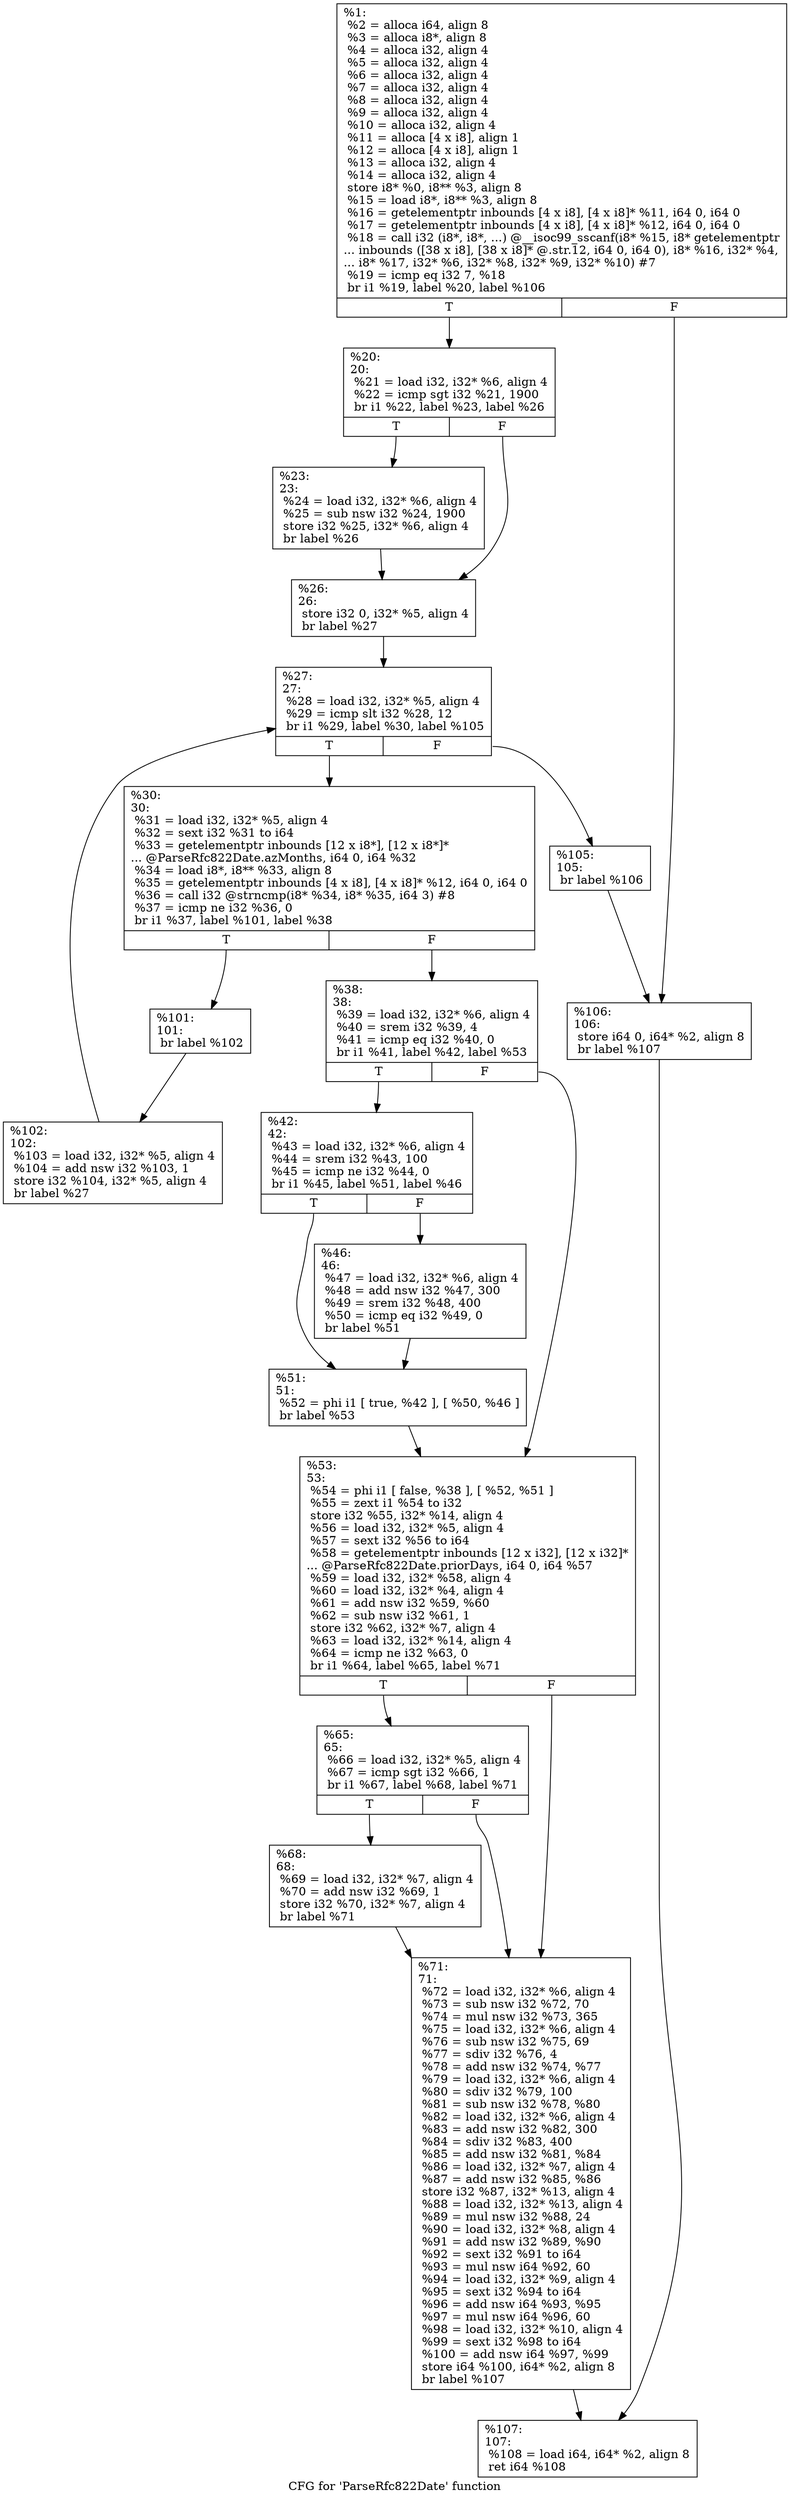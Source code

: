 digraph "CFG for 'ParseRfc822Date' function" {
	label="CFG for 'ParseRfc822Date' function";

	Node0x1688e40 [shape=record,label="{%1:\l  %2 = alloca i64, align 8\l  %3 = alloca i8*, align 8\l  %4 = alloca i32, align 4\l  %5 = alloca i32, align 4\l  %6 = alloca i32, align 4\l  %7 = alloca i32, align 4\l  %8 = alloca i32, align 4\l  %9 = alloca i32, align 4\l  %10 = alloca i32, align 4\l  %11 = alloca [4 x i8], align 1\l  %12 = alloca [4 x i8], align 1\l  %13 = alloca i32, align 4\l  %14 = alloca i32, align 4\l  store i8* %0, i8** %3, align 8\l  %15 = load i8*, i8** %3, align 8\l  %16 = getelementptr inbounds [4 x i8], [4 x i8]* %11, i64 0, i64 0\l  %17 = getelementptr inbounds [4 x i8], [4 x i8]* %12, i64 0, i64 0\l  %18 = call i32 (i8*, i8*, ...) @__isoc99_sscanf(i8* %15, i8* getelementptr\l... inbounds ([38 x i8], [38 x i8]* @.str.12, i64 0, i64 0), i8* %16, i32* %4,\l... i8* %17, i32* %6, i32* %8, i32* %9, i32* %10) #7\l  %19 = icmp eq i32 7, %18\l  br i1 %19, label %20, label %106\l|{<s0>T|<s1>F}}"];
	Node0x1688e40:s0 -> Node0x16893a0;
	Node0x1688e40:s1 -> Node0x16893f0;
	Node0x16893a0 [shape=record,label="{%20:\l20:                                               \l  %21 = load i32, i32* %6, align 4\l  %22 = icmp sgt i32 %21, 1900\l  br i1 %22, label %23, label %26\l|{<s0>T|<s1>F}}"];
	Node0x16893a0:s0 -> Node0x1689520;
	Node0x16893a0:s1 -> Node0x1689570;
	Node0x1689520 [shape=record,label="{%23:\l23:                                               \l  %24 = load i32, i32* %6, align 4\l  %25 = sub nsw i32 %24, 1900\l  store i32 %25, i32* %6, align 4\l  br label %26\l}"];
	Node0x1689520 -> Node0x1689570;
	Node0x1689570 [shape=record,label="{%26:\l26:                                               \l  store i32 0, i32* %5, align 4\l  br label %27\l}"];
	Node0x1689570 -> Node0x1689770;
	Node0x1689770 [shape=record,label="{%27:\l27:                                               \l  %28 = load i32, i32* %5, align 4\l  %29 = icmp slt i32 %28, 12\l  br i1 %29, label %30, label %105\l|{<s0>T|<s1>F}}"];
	Node0x1689770:s0 -> Node0x1689860;
	Node0x1689770:s1 -> Node0x16898b0;
	Node0x1689860 [shape=record,label="{%30:\l30:                                               \l  %31 = load i32, i32* %5, align 4\l  %32 = sext i32 %31 to i64\l  %33 = getelementptr inbounds [12 x i8*], [12 x i8*]*\l... @ParseRfc822Date.azMonths, i64 0, i64 %32\l  %34 = load i8*, i8** %33, align 8\l  %35 = getelementptr inbounds [4 x i8], [4 x i8]* %12, i64 0, i64 0\l  %36 = call i32 @strncmp(i8* %34, i8* %35, i64 3) #8\l  %37 = icmp ne i32 %36, 0\l  br i1 %37, label %101, label %38\l|{<s0>T|<s1>F}}"];
	Node0x1689860:s0 -> Node0x1689e60;
	Node0x1689860:s1 -> Node0x1689eb0;
	Node0x1689eb0 [shape=record,label="{%38:\l38:                                               \l  %39 = load i32, i32* %6, align 4\l  %40 = srem i32 %39, 4\l  %41 = icmp eq i32 %40, 0\l  br i1 %41, label %42, label %53\l|{<s0>T|<s1>F}}"];
	Node0x1689eb0:s0 -> Node0x168a0b0;
	Node0x1689eb0:s1 -> Node0x168a100;
	Node0x168a0b0 [shape=record,label="{%42:\l42:                                               \l  %43 = load i32, i32* %6, align 4\l  %44 = srem i32 %43, 100\l  %45 = icmp ne i32 %44, 0\l  br i1 %45, label %51, label %46\l|{<s0>T|<s1>F}}"];
	Node0x168a0b0:s0 -> Node0x168a330;
	Node0x168a0b0:s1 -> Node0x168a380;
	Node0x168a380 [shape=record,label="{%46:\l46:                                               \l  %47 = load i32, i32* %6, align 4\l  %48 = add nsw i32 %47, 300\l  %49 = srem i32 %48, 400\l  %50 = icmp eq i32 %49, 0\l  br label %51\l}"];
	Node0x168a380 -> Node0x168a330;
	Node0x168a330 [shape=record,label="{%51:\l51:                                               \l  %52 = phi i1 [ true, %42 ], [ %50, %46 ]\l  br label %53\l}"];
	Node0x168a330 -> Node0x168a100;
	Node0x168a100 [shape=record,label="{%53:\l53:                                               \l  %54 = phi i1 [ false, %38 ], [ %52, %51 ]\l  %55 = zext i1 %54 to i32\l  store i32 %55, i32* %14, align 4\l  %56 = load i32, i32* %5, align 4\l  %57 = sext i32 %56 to i64\l  %58 = getelementptr inbounds [12 x i32], [12 x i32]*\l... @ParseRfc822Date.priorDays, i64 0, i64 %57\l  %59 = load i32, i32* %58, align 4\l  %60 = load i32, i32* %4, align 4\l  %61 = add nsw i32 %59, %60\l  %62 = sub nsw i32 %61, 1\l  store i32 %62, i32* %7, align 4\l  %63 = load i32, i32* %14, align 4\l  %64 = icmp ne i32 %63, 0\l  br i1 %64, label %65, label %71\l|{<s0>T|<s1>F}}"];
	Node0x168a100:s0 -> Node0x168ad80;
	Node0x168a100:s1 -> Node0x168add0;
	Node0x168ad80 [shape=record,label="{%65:\l65:                                               \l  %66 = load i32, i32* %5, align 4\l  %67 = icmp sgt i32 %66, 1\l  br i1 %67, label %68, label %71\l|{<s0>T|<s1>F}}"];
	Node0x168ad80:s0 -> Node0x168af80;
	Node0x168ad80:s1 -> Node0x168add0;
	Node0x168af80 [shape=record,label="{%68:\l68:                                               \l  %69 = load i32, i32* %7, align 4\l  %70 = add nsw i32 %69, 1\l  store i32 %70, i32* %7, align 4\l  br label %71\l}"];
	Node0x168af80 -> Node0x168add0;
	Node0x168add0 [shape=record,label="{%71:\l71:                                               \l  %72 = load i32, i32* %6, align 4\l  %73 = sub nsw i32 %72, 70\l  %74 = mul nsw i32 %73, 365\l  %75 = load i32, i32* %6, align 4\l  %76 = sub nsw i32 %75, 69\l  %77 = sdiv i32 %76, 4\l  %78 = add nsw i32 %74, %77\l  %79 = load i32, i32* %6, align 4\l  %80 = sdiv i32 %79, 100\l  %81 = sub nsw i32 %78, %80\l  %82 = load i32, i32* %6, align 4\l  %83 = add nsw i32 %82, 300\l  %84 = sdiv i32 %83, 400\l  %85 = add nsw i32 %81, %84\l  %86 = load i32, i32* %7, align 4\l  %87 = add nsw i32 %85, %86\l  store i32 %87, i32* %13, align 4\l  %88 = load i32, i32* %13, align 4\l  %89 = mul nsw i32 %88, 24\l  %90 = load i32, i32* %8, align 4\l  %91 = add nsw i32 %89, %90\l  %92 = sext i32 %91 to i64\l  %93 = mul nsw i64 %92, 60\l  %94 = load i32, i32* %9, align 4\l  %95 = sext i32 %94 to i64\l  %96 = add nsw i64 %93, %95\l  %97 = mul nsw i64 %96, 60\l  %98 = load i32, i32* %10, align 4\l  %99 = sext i32 %98 to i64\l  %100 = add nsw i64 %97, %99\l  store i64 %100, i64* %2, align 8\l  br label %107\l}"];
	Node0x168add0 -> Node0x168bf90;
	Node0x1689e60 [shape=record,label="{%101:\l101:                                              \l  br label %102\l}"];
	Node0x1689e60 -> Node0x168c040;
	Node0x168c040 [shape=record,label="{%102:\l102:                                              \l  %103 = load i32, i32* %5, align 4\l  %104 = add nsw i32 %103, 1\l  store i32 %104, i32* %5, align 4\l  br label %27\l}"];
	Node0x168c040 -> Node0x1689770;
	Node0x16898b0 [shape=record,label="{%105:\l105:                                              \l  br label %106\l}"];
	Node0x16898b0 -> Node0x16893f0;
	Node0x16893f0 [shape=record,label="{%106:\l106:                                              \l  store i64 0, i64* %2, align 8\l  br label %107\l}"];
	Node0x16893f0 -> Node0x168bf90;
	Node0x168bf90 [shape=record,label="{%107:\l107:                                              \l  %108 = load i64, i64* %2, align 8\l  ret i64 %108\l}"];
}
